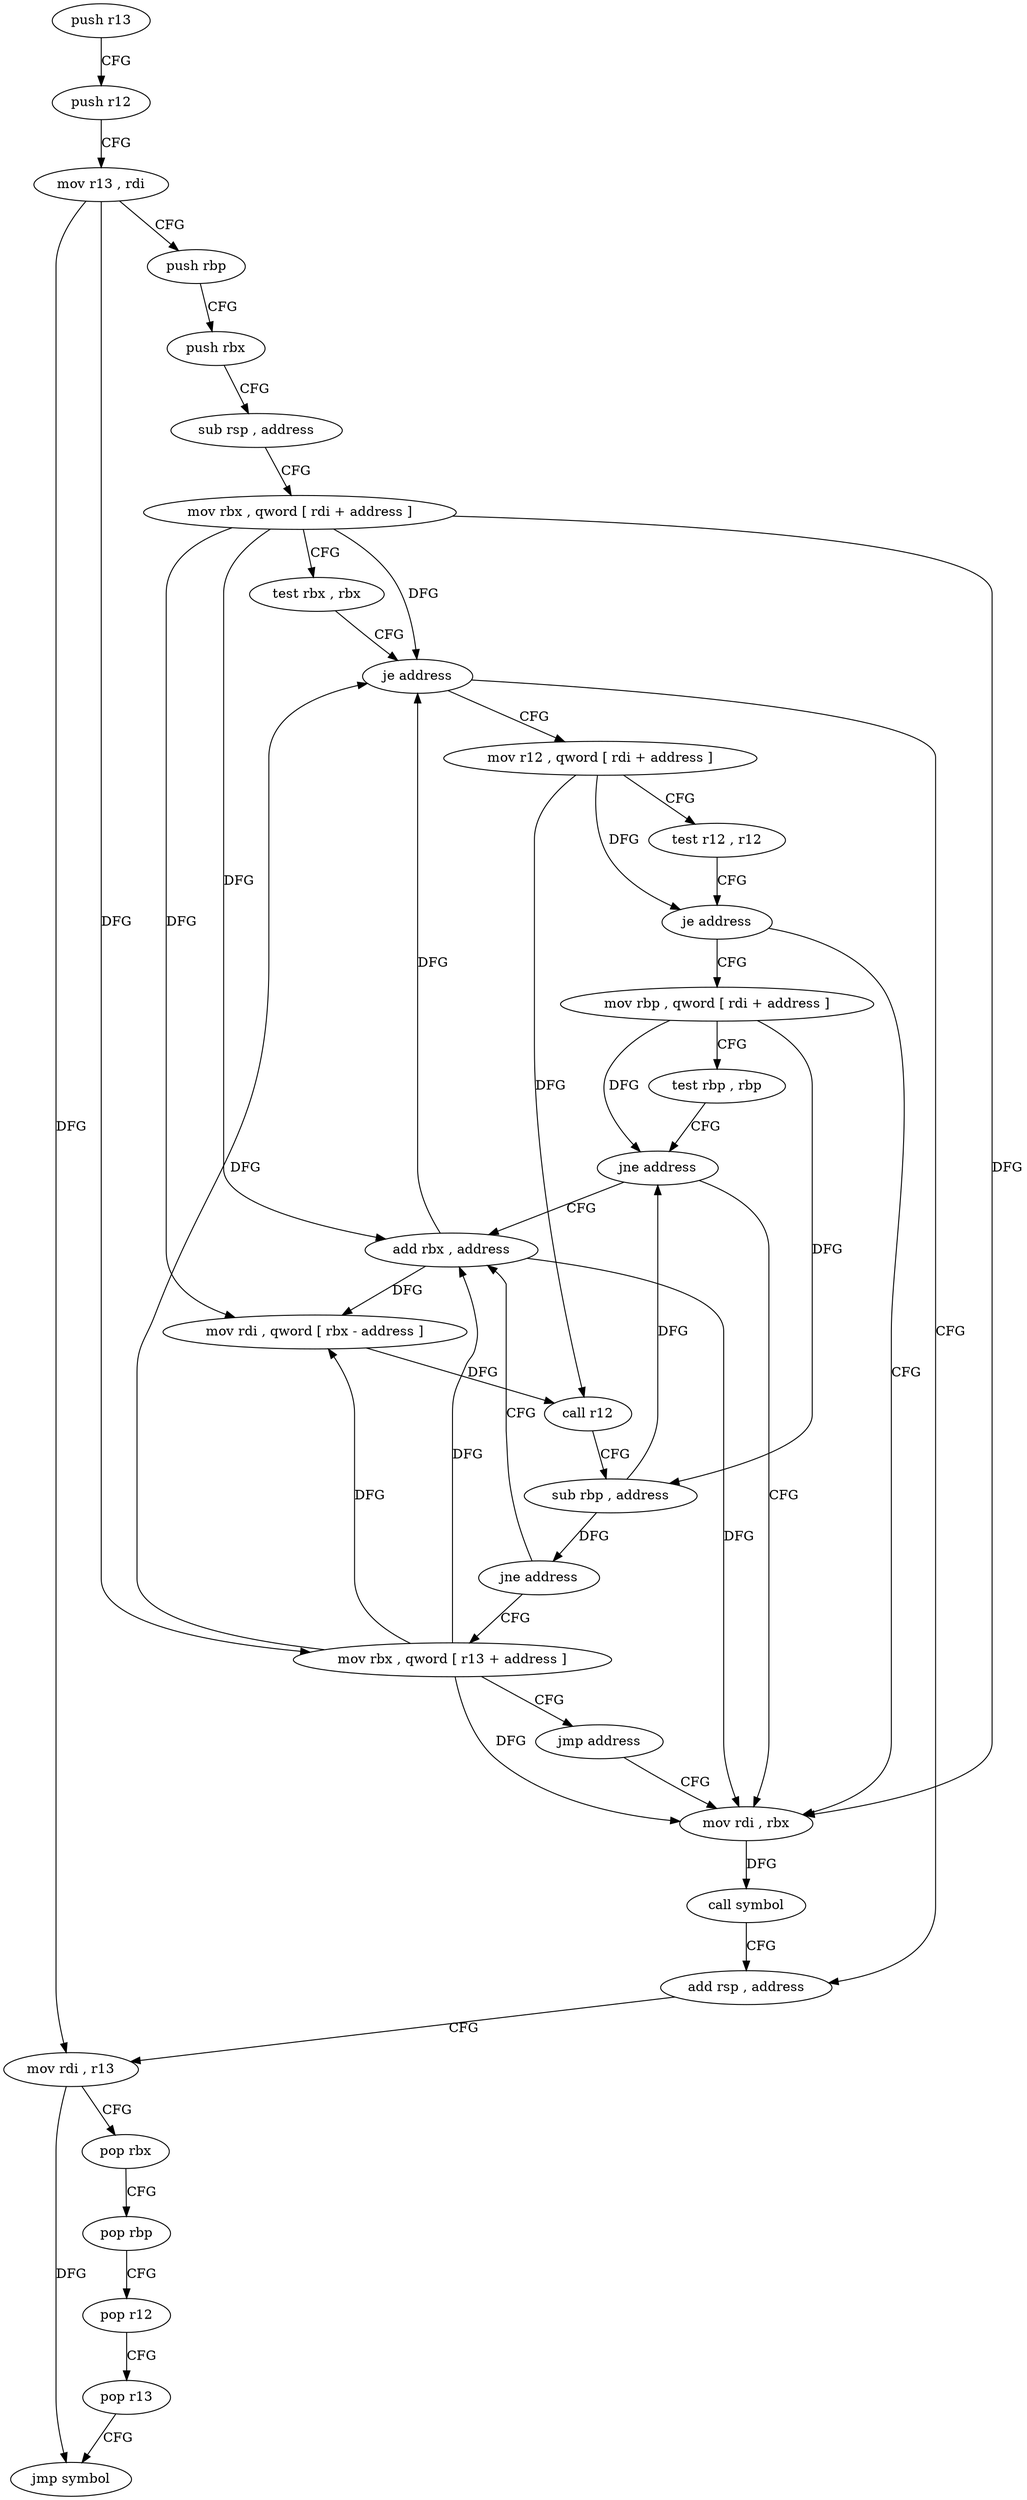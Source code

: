 digraph "func" {
"156800" [label = "push r13" ]
"156802" [label = "push r12" ]
"156804" [label = "mov r13 , rdi" ]
"156807" [label = "push rbp" ]
"156808" [label = "push rbx" ]
"156809" [label = "sub rsp , address" ]
"156813" [label = "mov rbx , qword [ rdi + address ]" ]
"156817" [label = "test rbx , rbx" ]
"156820" [label = "je address" ]
"156848" [label = "add rsp , address" ]
"156822" [label = "mov r12 , qword [ rdi + address ]" ]
"156852" [label = "mov rdi , r13" ]
"156855" [label = "pop rbx" ]
"156856" [label = "pop rbp" ]
"156857" [label = "pop r12" ]
"156859" [label = "pop r13" ]
"156861" [label = "jmp symbol" ]
"156826" [label = "test r12 , r12" ]
"156829" [label = "je address" ]
"156840" [label = "mov rdi , rbx" ]
"156831" [label = "mov rbp , qword [ rdi + address ]" ]
"156843" [label = "call symbol" ]
"156835" [label = "test rbp , rbp" ]
"156838" [label = "jne address" ]
"156872" [label = "add rbx , address" ]
"156876" [label = "mov rdi , qword [ rbx - address ]" ]
"156880" [label = "call r12" ]
"156883" [label = "sub rbp , address" ]
"156887" [label = "jne address" ]
"156889" [label = "mov rbx , qword [ r13 + address ]" ]
"156893" [label = "jmp address" ]
"156800" -> "156802" [ label = "CFG" ]
"156802" -> "156804" [ label = "CFG" ]
"156804" -> "156807" [ label = "CFG" ]
"156804" -> "156852" [ label = "DFG" ]
"156804" -> "156889" [ label = "DFG" ]
"156807" -> "156808" [ label = "CFG" ]
"156808" -> "156809" [ label = "CFG" ]
"156809" -> "156813" [ label = "CFG" ]
"156813" -> "156817" [ label = "CFG" ]
"156813" -> "156820" [ label = "DFG" ]
"156813" -> "156840" [ label = "DFG" ]
"156813" -> "156872" [ label = "DFG" ]
"156813" -> "156876" [ label = "DFG" ]
"156817" -> "156820" [ label = "CFG" ]
"156820" -> "156848" [ label = "CFG" ]
"156820" -> "156822" [ label = "CFG" ]
"156848" -> "156852" [ label = "CFG" ]
"156822" -> "156826" [ label = "CFG" ]
"156822" -> "156829" [ label = "DFG" ]
"156822" -> "156880" [ label = "DFG" ]
"156852" -> "156855" [ label = "CFG" ]
"156852" -> "156861" [ label = "DFG" ]
"156855" -> "156856" [ label = "CFG" ]
"156856" -> "156857" [ label = "CFG" ]
"156857" -> "156859" [ label = "CFG" ]
"156859" -> "156861" [ label = "CFG" ]
"156826" -> "156829" [ label = "CFG" ]
"156829" -> "156840" [ label = "CFG" ]
"156829" -> "156831" [ label = "CFG" ]
"156840" -> "156843" [ label = "DFG" ]
"156831" -> "156835" [ label = "CFG" ]
"156831" -> "156838" [ label = "DFG" ]
"156831" -> "156883" [ label = "DFG" ]
"156843" -> "156848" [ label = "CFG" ]
"156835" -> "156838" [ label = "CFG" ]
"156838" -> "156872" [ label = "CFG" ]
"156838" -> "156840" [ label = "CFG" ]
"156872" -> "156876" [ label = "DFG" ]
"156872" -> "156820" [ label = "DFG" ]
"156872" -> "156840" [ label = "DFG" ]
"156876" -> "156880" [ label = "DFG" ]
"156880" -> "156883" [ label = "CFG" ]
"156883" -> "156887" [ label = "DFG" ]
"156883" -> "156838" [ label = "DFG" ]
"156887" -> "156872" [ label = "CFG" ]
"156887" -> "156889" [ label = "CFG" ]
"156889" -> "156893" [ label = "CFG" ]
"156889" -> "156820" [ label = "DFG" ]
"156889" -> "156840" [ label = "DFG" ]
"156889" -> "156872" [ label = "DFG" ]
"156889" -> "156876" [ label = "DFG" ]
"156893" -> "156840" [ label = "CFG" ]
}
